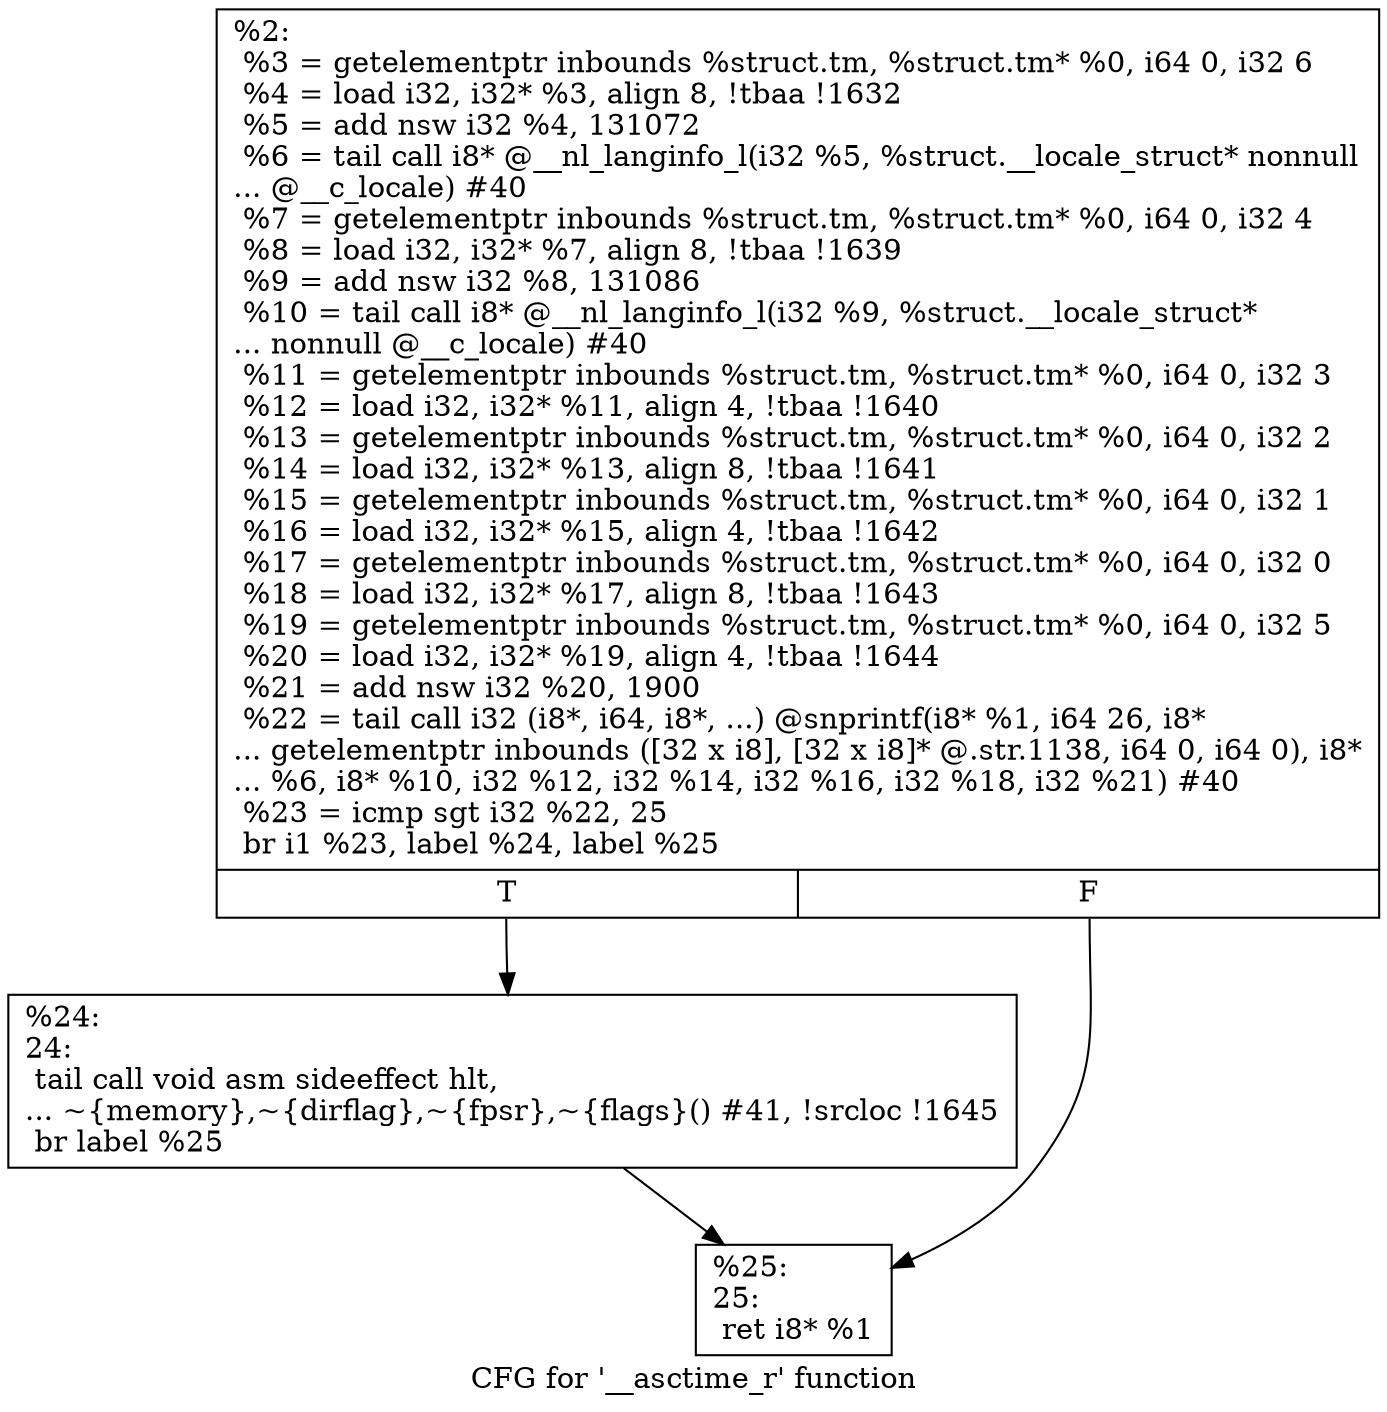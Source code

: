 digraph "CFG for '__asctime_r' function" {
	label="CFG for '__asctime_r' function";

	Node0x19e3f20 [shape=record,label="{%2:\l  %3 = getelementptr inbounds %struct.tm, %struct.tm* %0, i64 0, i32 6\l  %4 = load i32, i32* %3, align 8, !tbaa !1632\l  %5 = add nsw i32 %4, 131072\l  %6 = tail call i8* @__nl_langinfo_l(i32 %5, %struct.__locale_struct* nonnull\l... @__c_locale) #40\l  %7 = getelementptr inbounds %struct.tm, %struct.tm* %0, i64 0, i32 4\l  %8 = load i32, i32* %7, align 8, !tbaa !1639\l  %9 = add nsw i32 %8, 131086\l  %10 = tail call i8* @__nl_langinfo_l(i32 %9, %struct.__locale_struct*\l... nonnull @__c_locale) #40\l  %11 = getelementptr inbounds %struct.tm, %struct.tm* %0, i64 0, i32 3\l  %12 = load i32, i32* %11, align 4, !tbaa !1640\l  %13 = getelementptr inbounds %struct.tm, %struct.tm* %0, i64 0, i32 2\l  %14 = load i32, i32* %13, align 8, !tbaa !1641\l  %15 = getelementptr inbounds %struct.tm, %struct.tm* %0, i64 0, i32 1\l  %16 = load i32, i32* %15, align 4, !tbaa !1642\l  %17 = getelementptr inbounds %struct.tm, %struct.tm* %0, i64 0, i32 0\l  %18 = load i32, i32* %17, align 8, !tbaa !1643\l  %19 = getelementptr inbounds %struct.tm, %struct.tm* %0, i64 0, i32 5\l  %20 = load i32, i32* %19, align 4, !tbaa !1644\l  %21 = add nsw i32 %20, 1900\l  %22 = tail call i32 (i8*, i64, i8*, ...) @snprintf(i8* %1, i64 26, i8*\l... getelementptr inbounds ([32 x i8], [32 x i8]* @.str.1138, i64 0, i64 0), i8*\l... %6, i8* %10, i32 %12, i32 %14, i32 %16, i32 %18, i32 %21) #40\l  %23 = icmp sgt i32 %22, 25\l  br i1 %23, label %24, label %25\l|{<s0>T|<s1>F}}"];
	Node0x19e3f20:s0 -> Node0x19e4150;
	Node0x19e3f20:s1 -> Node0x19e41a0;
	Node0x19e4150 [shape=record,label="{%24:\l24:                                               \l  tail call void asm sideeffect hlt,\l... ~\{memory\},~\{dirflag\},~\{fpsr\},~\{flags\}() #41, !srcloc !1645\l  br label %25\l}"];
	Node0x19e4150 -> Node0x19e41a0;
	Node0x19e41a0 [shape=record,label="{%25:\l25:                                               \l  ret i8* %1\l}"];
}
